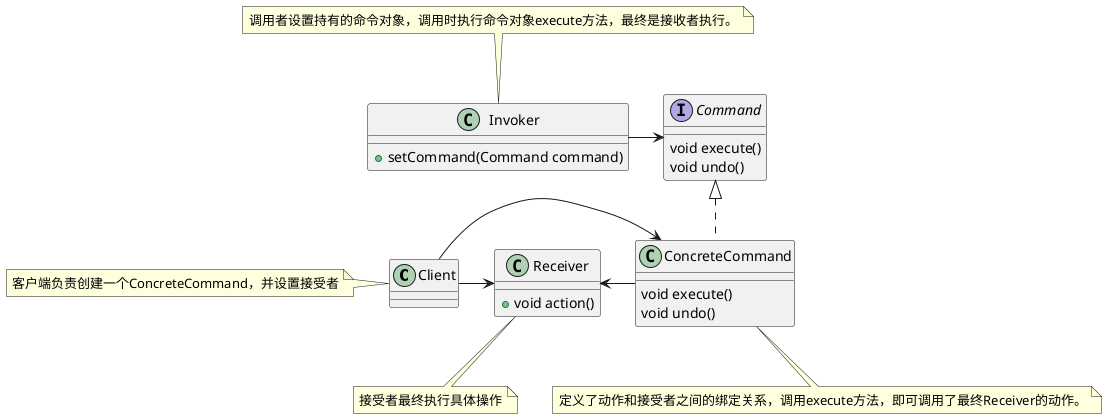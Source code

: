 @startuml
class Client{
}



class Invoker{
    +setCommand(Command command)

}



interface Command{
    void execute()
    void undo()
}


class Receiver{
    +void action()
}

class ConcreteCommand{
    void execute()
    void undo()
}


Command<|..ConcreteCommand
Invoker-right->Command
Client-right->Receiver
Client-right->ConcreteCommand
ConcreteCommand-left->Receiver


note left of Client : 客户端负责创建一个ConcreteCommand，并设置接受者
note bottom of Receiver : 接受者最终执行具体操作
note bottom of ConcreteCommand : 定义了动作和接受者之间的绑定关系，调用execute方法，即可调用了最终Receiver的动作。
note top of Invoker : 调用者设置持有的命令对象，调用时执行命令对象execute方法，最终是接收者执行。






@enduml